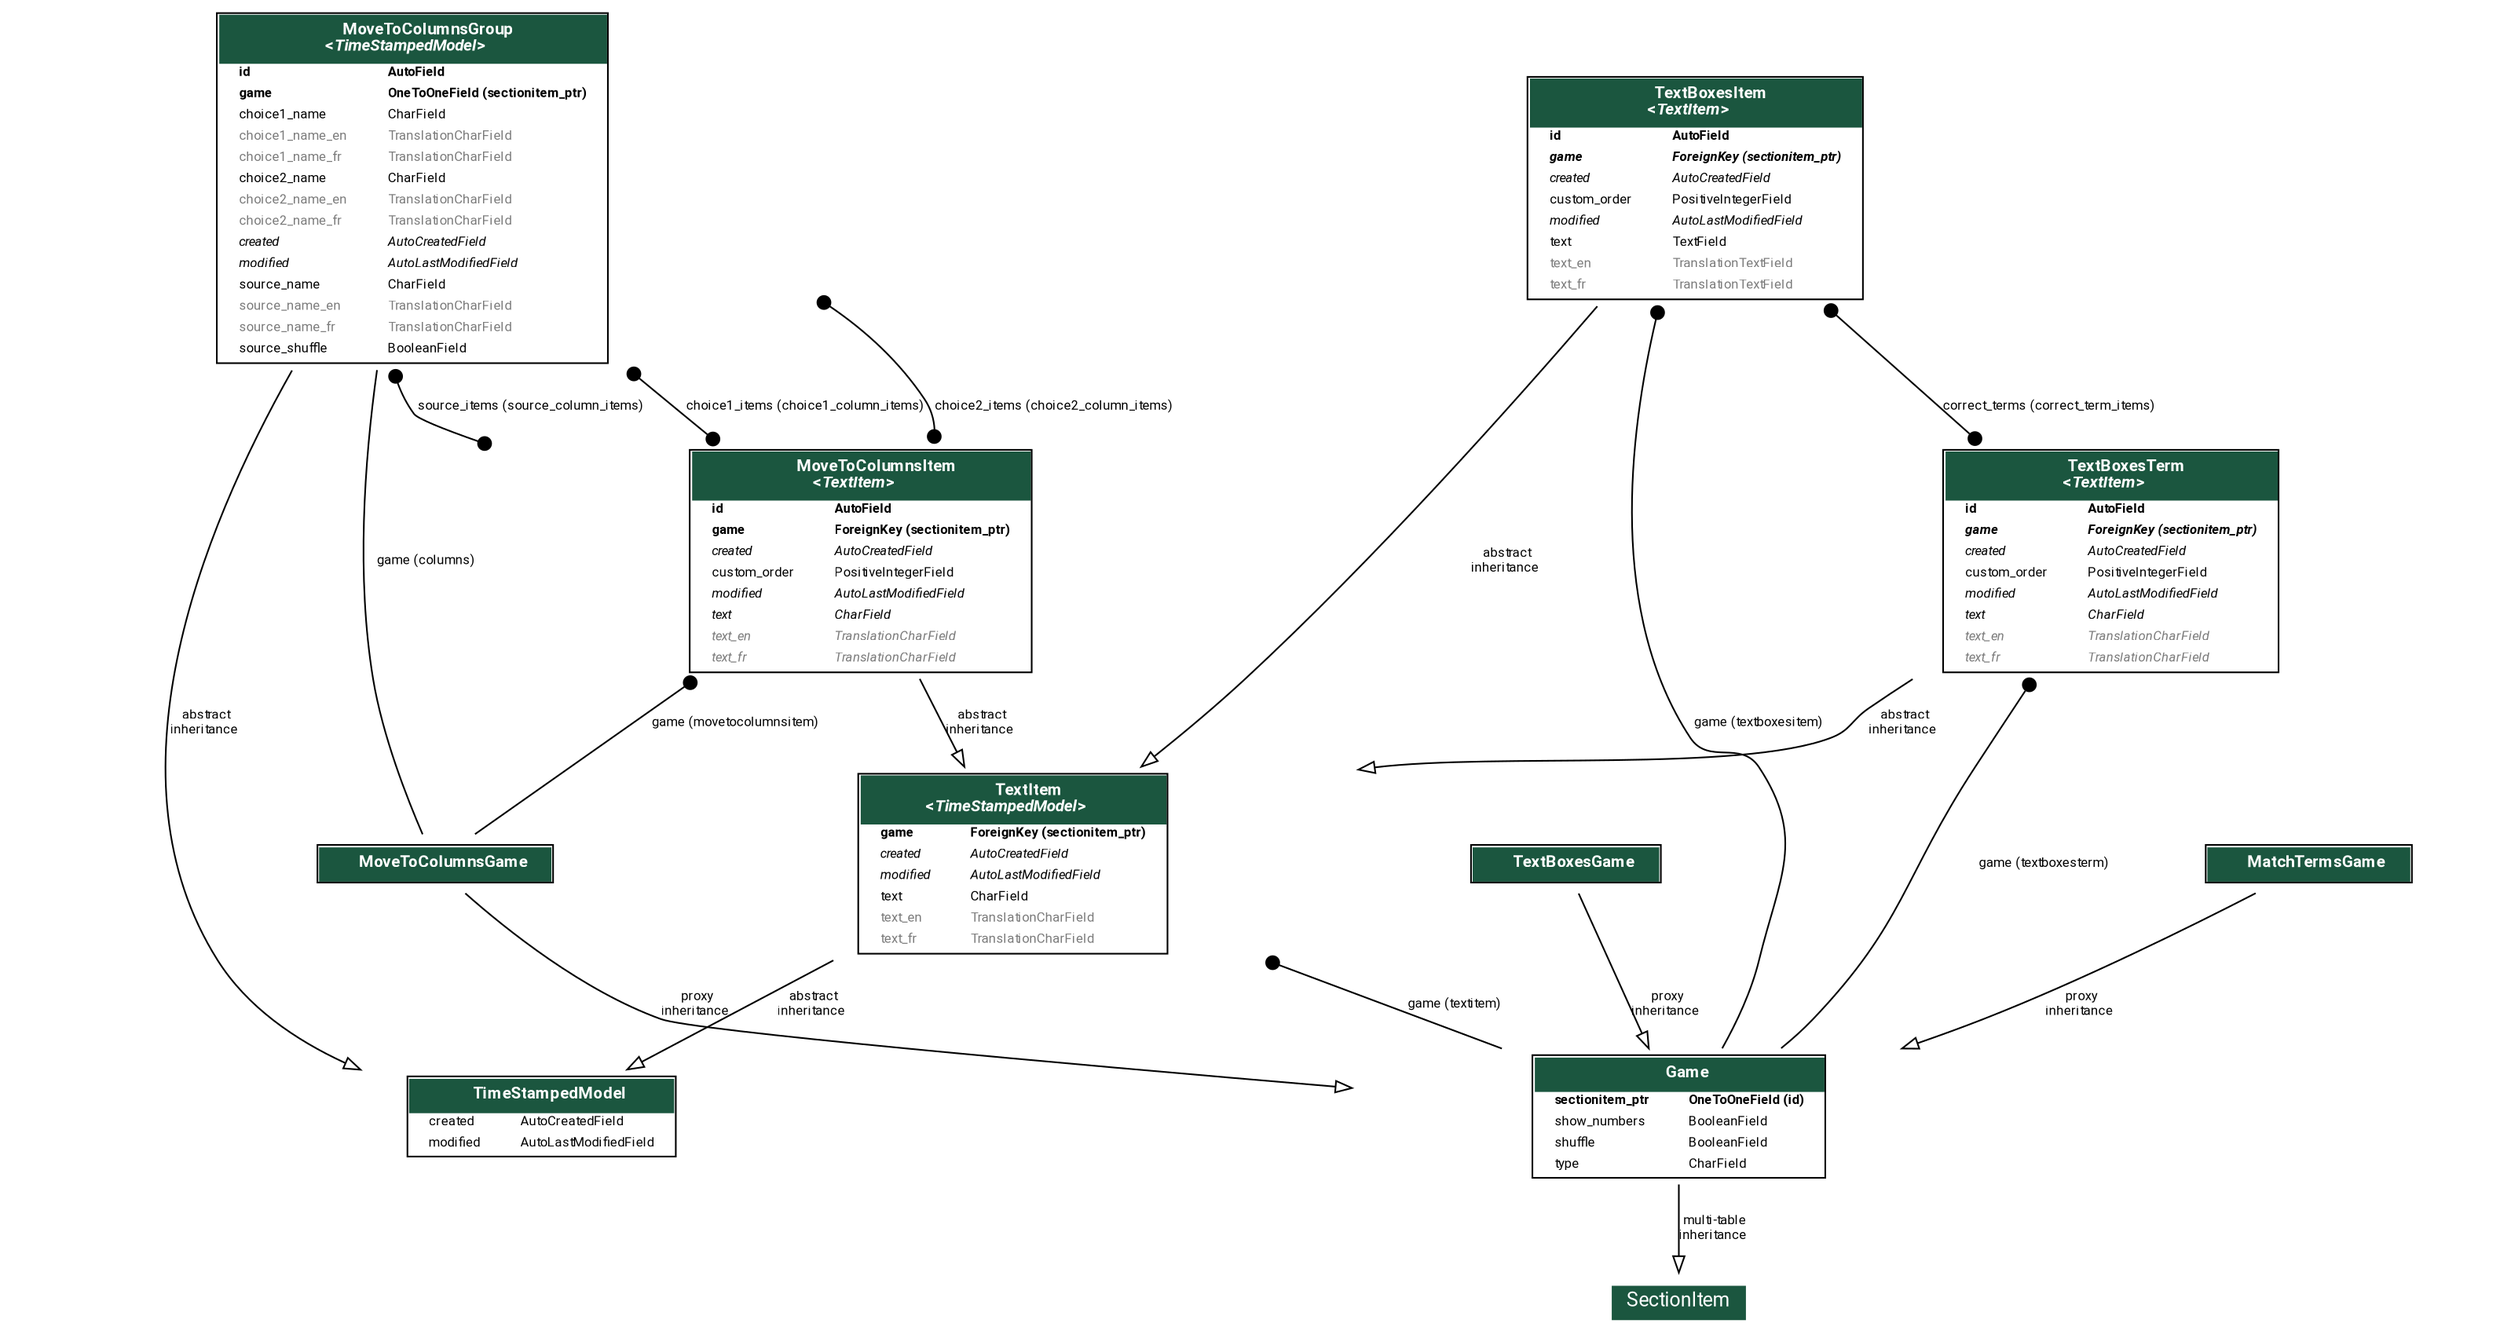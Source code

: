 digraph model_graph {
	graph [bb="0,0,1920,810",
		fontname=Roboto,
		fontsize=8,
		rankdir=TB,
		splines=true
	];
	node [fontname=Roboto,
		fontsize=8,
		label="\N",
		shape=plaintext
	];
	edge [fontname=Roboto,
		fontsize=8
	];
	games_models_TextItem	[height=1.6389,
		label=<
    <TABLE BGCOLOR="white" BORDER="1" CELLBORDER="0" CELLSPACING="0">
    <TR><TD COLSPAN="2" CELLPADDING="5" ALIGN="CENTER" BGCOLOR="#1b563f">
    <FONT FACE="Roboto" COLOR="white" POINT-SIZE="10"><B>
    TextItem<BR/>&lt;<FONT FACE="Roboto"><I>TimeStampedModel</I></FONT>&gt;
    </B></FONT></TD></TR>
  
  
    <TR><TD ALIGN="LEFT" BORDER="0">
    <FONT FACE="Roboto"><B>game</B></FONT>
    </TD><TD ALIGN="LEFT">
    <FONT FACE="Roboto"><B>ForeignKey (sectionitem_ptr)</B></FONT>
    </TD></TR>
  
  
  
    <TR><TD ALIGN="LEFT" BORDER="0">
    <FONT FACE="Roboto"><I>created</I></FONT>
    </TD><TD ALIGN="LEFT">
    <FONT FACE="Roboto"><I>AutoCreatedField</I></FONT>
    </TD></TR>
  
  
  
    <TR><TD ALIGN="LEFT" BORDER="0">
    <FONT FACE="Roboto"><I>modified</I></FONT>
    </TD><TD ALIGN="LEFT">
    <FONT FACE="Roboto"><I>AutoLastModifiedField</I></FONT>
    </TD></TR>
  
  
  
    <TR><TD ALIGN="LEFT" BORDER="0">
    <FONT FACE="Roboto">text</FONT>
    </TD><TD ALIGN="LEFT">
    <FONT FACE="Roboto">CharField</FONT>
    </TD></TR>
  
  
  
    <TR><TD ALIGN="LEFT" BORDER="0">
    <FONT COLOR="#7B7B7B" FACE="Roboto">text_en</FONT>
    </TD><TD ALIGN="LEFT">
    <FONT COLOR="#7B7B7B" FACE="Roboto">TranslationCharField</FONT>
    </TD></TR>
  
  
  
    <TR><TD ALIGN="LEFT" BORDER="0">
    <FONT COLOR="#7B7B7B" FACE="Roboto">text_fr</FONT>
    </TD><TD ALIGN="LEFT">
    <FONT COLOR="#7B7B7B" FACE="Roboto">TranslationCharField</FONT>
    </TD></TR>
  
  
    </TABLE>
    >,
		pos="764,286",
		width=5.8611];
	model_utils_models_TimeStampedModel	[height=0.79167,
		label=<
    <TABLE BGCOLOR="white" BORDER="1" CELLBORDER="0" CELLSPACING="0">
    <TR><TD COLSPAN="2" CELLPADDING="5" ALIGN="CENTER" BGCOLOR="#1b563f">
    <FONT FACE="Roboto" COLOR="white" POINT-SIZE="10"><B>
    TimeStampedModel
    </B></FONT></TD></TR>
  
  
    <TR><TD ALIGN="LEFT" BORDER="0">
    <FONT FACE="Roboto">created</FONT>
    </TD><TD ALIGN="LEFT">
    <FONT FACE="Roboto">AutoCreatedField</FONT>
    </TD></TR>
  
  
  
    <TR><TD ALIGN="LEFT" BORDER="0">
    <FONT FACE="Roboto">modified</FONT>
    </TD><TD ALIGN="LEFT">
    <FONT FACE="Roboto">AutoLastModifiedField</FONT>
    </TD></TR>
  
  
    </TABLE>
    >,
		pos="477,131.5",
		width=5.125];
	games_models_TextItem -> model_utils_models_TimeStampedModel	[arrowhead=empty,
		arrowtail=none,
		dir=both,
		label=" abstract\ninheritance",
		lp="661.5,200",
		pos="e,528.5,159.87 655.09,227.13 615.54,206.12 572.27,183.12 538.28,165.06"];
	games_models_Game	[height=1.1528,
		label=<
    <TABLE BGCOLOR="white" BORDER="1" CELLBORDER="0" CELLSPACING="0">
    <TR><TD COLSPAN="2" CELLPADDING="5" ALIGN="CENTER" BGCOLOR="#1b563f">
    <FONT FACE="Roboto" COLOR="white" POINT-SIZE="10"><B>
    Game
    </B></FONT></TD></TR>
  
  
    <TR><TD ALIGN="LEFT" BORDER="0">
    <FONT FACE="Roboto"><B>sectionitem_ptr</B></FONT>
    </TD><TD ALIGN="LEFT">
    <FONT FACE="Roboto"><B>OneToOneField (id)</B></FONT>
    </TD></TR>
  
  
  
    <TR><TD ALIGN="LEFT" BORDER="0">
    <FONT FACE="Roboto">show_numbers</FONT>
    </TD><TD ALIGN="LEFT">
    <FONT FACE="Roboto">BooleanField</FONT>
    </TD></TR>
  
  
  
    <TR><TD ALIGN="LEFT" BORDER="0">
    <FONT FACE="Roboto">shuffle</FONT>
    </TD><TD ALIGN="LEFT">
    <FONT FACE="Roboto">BooleanField</FONT>
    </TD></TR>
  
  
  
    <TR><TD ALIGN="LEFT" BORDER="0">
    <FONT FACE="Roboto">type</FONT>
    </TD><TD ALIGN="LEFT">
    <FONT FACE="Roboto">CharField</FONT>
    </TD></TR>
  
  
    </TABLE>
    >,
		pos="1170,131.5",
		width=5.5417];
	games_models_TextItem -> games_models_Game	[arrowhead=none,
		arrowtail=dot,
		dir=both,
		label=" game (textitem)",
		lp="1069.5,200",
		pos="s,913.81,227.04 921.94,223.93 950.87,212.88 980.81,201.53 1009,191 1024.7,185.12 1041.4,178.99 1057.7,173"];
	courses_models_SectionItem	[height=0.5,
		label=<
  <TABLE BGCOLOR="white" BORDER="0" CELLBORDER="0" CELLSPACING="0">
  <TR><TD COLSPAN="2" CELLPADDING="4" ALIGN="CENTER" BGCOLOR="#1b563f">
  <FONT FACE="Roboto" POINT-SIZE="12" COLOR="white">SectionItem</FONT>
  </TD></TR>
  </TABLE>
  >,
		pos="1170,18",
		width=1.9444];
	games_models_Game -> courses_models_SectionItem	[arrowhead=empty,
		arrowtail=none,
		dir=both,
		label=" multi-table\ninheritance",
		lp="1215.5,63",
		pos="e,1170,35.904 1170,90.246 1170,75.918 1170,60.108 1170,47.028"];
	games_models_TextBoxesGame	[height=0.5,
		label=<
    <TABLE BGCOLOR="white" BORDER="1" CELLBORDER="0" CELLSPACING="0">
    <TR><TD COLSPAN="2" CELLPADDING="5" ALIGN="CENTER" BGCOLOR="#1b563f">
    <FONT FACE="Roboto" COLOR="white" POINT-SIZE="10"><B>
    TextBoxesGame
    </B></FONT></TD></TR>
  
    </TABLE>
    >,
		pos="1102,286",
		width=3.0278];
	games_models_TextBoxesGame -> games_models_Game	[arrowhead=empty,
		arrowtail=none,
		dir=both,
		label=" proxy\ninheritance",
		lp="1183.5,200",
		pos="e,1150.3,172.99 1108.9,268.26 1116.7,249.39 1129.9,217.83 1142,191 1143.2,188.44 1144.4,185.83 1145.6,183.19"];
	games_models_TextBoxesTerm	[height=2,
		label=<
    <TABLE BGCOLOR="white" BORDER="1" CELLBORDER="0" CELLSPACING="0">
    <TR><TD COLSPAN="2" CELLPADDING="5" ALIGN="CENTER" BGCOLOR="#1b563f">
    <FONT FACE="Roboto" COLOR="white" POINT-SIZE="10"><B>
    TextBoxesTerm<BR/>&lt;<FONT FACE="Roboto"><I>TextItem</I></FONT>&gt;
    </B></FONT></TD></TR>
  
  
    <TR><TD ALIGN="LEFT" BORDER="0">
    <FONT FACE="Roboto"><B>id</B></FONT>
    </TD><TD ALIGN="LEFT">
    <FONT FACE="Roboto"><B>AutoField</B></FONT>
    </TD></TR>
  
  
  
    <TR><TD ALIGN="LEFT" BORDER="0">
    <FONT FACE="Roboto"><I><B>game</B></I></FONT>
    </TD><TD ALIGN="LEFT">
    <FONT FACE="Roboto"><I><B>ForeignKey (sectionitem_ptr)</B></I></FONT>
    </TD></TR>
  
  
  
    <TR><TD ALIGN="LEFT" BORDER="0">
    <FONT FACE="Roboto"><I>created</I></FONT>
    </TD><TD ALIGN="LEFT">
    <FONT FACE="Roboto"><I>AutoCreatedField</I></FONT>
    </TD></TR>
  
  
  
    <TR><TD ALIGN="LEFT" BORDER="0">
    <FONT FACE="Roboto">custom_order</FONT>
    </TD><TD ALIGN="LEFT">
    <FONT FACE="Roboto">PositiveIntegerField</FONT>
    </TD></TR>
  
  
  
    <TR><TD ALIGN="LEFT" BORDER="0">
    <FONT FACE="Roboto"><I>modified</I></FONT>
    </TD><TD ALIGN="LEFT">
    <FONT FACE="Roboto"><I>AutoLastModifiedField</I></FONT>
    </TD></TR>
  
  
  
    <TR><TD ALIGN="LEFT" BORDER="0">
    <FONT FACE="Roboto"><I>text</I></FONT>
    </TD><TD ALIGN="LEFT">
    <FONT FACE="Roboto"><I>CharField</I></FONT>
    </TD></TR>
  
  
  
    <TR><TD ALIGN="LEFT" BORDER="0">
    <FONT COLOR="#7B7B7B" FACE="Roboto"><I>text_en</I></FONT>
    </TD><TD ALIGN="LEFT">
    <FONT COLOR="#7B7B7B" FACE="Roboto"><I>TranslationCharField</I></FONT>
    </TD></TR>
  
  
  
    <TR><TD ALIGN="LEFT" BORDER="0">
    <FONT COLOR="#7B7B7B" FACE="Roboto"><I>text_fr</I></FONT>
    </TD><TD ALIGN="LEFT">
    <FONT COLOR="#7B7B7B" FACE="Roboto"><I>TranslationCharField</I></FONT>
    </TD></TR>
  
  
    </TABLE>
    >,
		pos="1493,471",
		width=6.2778];
	games_models_TextBoxesTerm -> games_models_TextItem	[arrowhead=empty,
		arrowtail=none,
		dir=both,
		label=" abstract\ninheritance",
		lp="1459.5,372",
		pos="e,974.87,343.55 1437.5,399.15 1422.7,382.29 1408,367.78 1398,363 1358.7,344.3 1064.4,351.04 986.19,344.77"];
	games_models_TextBoxesTerm -> games_models_Game	[arrowhead=none,
		arrowtail=dot,
		dir=both,
		label=" game (textboxesterm)",
		lp="1570,286",
		pos="s,1511.6,399.27 1511.4,390.44 1510.7,380.86 1508.5,371.48 1504,363 1456.1,271.77 1353.9,209.55 1275.1,172.96"];
	games_models_TextBoxesItem	[height=2,
		label=<
    <TABLE BGCOLOR="white" BORDER="1" CELLBORDER="0" CELLSPACING="0">
    <TR><TD COLSPAN="2" CELLPADDING="5" ALIGN="CENTER" BGCOLOR="#1b563f">
    <FONT FACE="Roboto" COLOR="white" POINT-SIZE="10"><B>
    TextBoxesItem<BR/>&lt;<FONT FACE="Roboto"><I>TextItem</I></FONT>&gt;
    </B></FONT></TD></TR>
  
  
    <TR><TD ALIGN="LEFT" BORDER="0">
    <FONT FACE="Roboto"><B>id</B></FONT>
    </TD><TD ALIGN="LEFT">
    <FONT FACE="Roboto"><B>AutoField</B></FONT>
    </TD></TR>
  
  
  
    <TR><TD ALIGN="LEFT" BORDER="0">
    <FONT FACE="Roboto"><I><B>game</B></I></FONT>
    </TD><TD ALIGN="LEFT">
    <FONT FACE="Roboto"><I><B>ForeignKey (sectionitem_ptr)</B></I></FONT>
    </TD></TR>
  
  
  
    <TR><TD ALIGN="LEFT" BORDER="0">
    <FONT FACE="Roboto"><I>created</I></FONT>
    </TD><TD ALIGN="LEFT">
    <FONT FACE="Roboto"><I>AutoCreatedField</I></FONT>
    </TD></TR>
  
  
  
    <TR><TD ALIGN="LEFT" BORDER="0">
    <FONT FACE="Roboto">custom_order</FONT>
    </TD><TD ALIGN="LEFT">
    <FONT FACE="Roboto">PositiveIntegerField</FONT>
    </TD></TR>
  
  
  
    <TR><TD ALIGN="LEFT" BORDER="0">
    <FONT FACE="Roboto"><I>modified</I></FONT>
    </TD><TD ALIGN="LEFT">
    <FONT FACE="Roboto"><I>AutoLastModifiedField</I></FONT>
    </TD></TR>
  
  
  
    <TR><TD ALIGN="LEFT" BORDER="0">
    <FONT FACE="Roboto">text</FONT>
    </TD><TD ALIGN="LEFT">
    <FONT FACE="Roboto">TextField</FONT>
    </TD></TR>
  
  
  
    <TR><TD ALIGN="LEFT" BORDER="0">
    <FONT COLOR="#7B7B7B" FACE="Roboto">text_en</FONT>
    </TD><TD ALIGN="LEFT">
    <FONT COLOR="#7B7B7B" FACE="Roboto">TranslationTextField</FONT>
    </TD></TR>
  
  
  
    <TR><TD ALIGN="LEFT" BORDER="0">
    <FONT COLOR="#7B7B7B" FACE="Roboto">text_fr</FONT>
    </TD><TD ALIGN="LEFT">
    <FONT COLOR="#7B7B7B" FACE="Roboto">TranslationTextField</FONT>
    </TD></TR>
  
  
    </TABLE>
    >,
		pos="1239,699",
		width=6.2778];
	games_models_TextBoxesItem -> games_models_TextItem	[arrowhead=empty,
		arrowtail=none,
		dir=both,
		label=" abstract\ninheritance",
		lp="1105.5,471",
		pos="e,833.8,344.84 1161.9,627.08 1138.3,605.67 1112.2,582.23 1088,561 1005.1,488.41 908.53,407.14 842.51,352.09"];
	games_models_TextBoxesItem -> games_models_Game	[arrowhead=none,
		arrowtail=dot,
		dir=both,
		label=" game (textboxesitem)",
		lp="1313,372",
		pos="s,1238.4,627.19 1238.3,618.3 1236.8,480.46 1233,210.34 1225,191 1222.3,184.56 1218.6,178.4 1214.4,172.66"];
	games_models_TextBoxesItem -> games_models_TextBoxesTerm	[arrowhead=dot,
		arrowtail=dot,
		dir=both,
		label=" correct_terms (correct_term_items)",
		lp="1519.5,565.5",
		pos="s,1318.7,627.11 e,1413.6,542.64 1325.1,621.38 1351.5,597.89 1380.6,572.04 1407,548.55"];
	games_models_MoveToColumnsGame	[height=0.5,
		label=<
    <TABLE BGCOLOR="white" BORDER="1" CELLBORDER="0" CELLSPACING="0">
    <TR><TD COLSPAN="2" CELLPADDING="5" ALIGN="CENTER" BGCOLOR="#1b563f">
    <FONT FACE="Roboto" COLOR="white" POINT-SIZE="10"><B>
    MoveToColumnsGame
    </B></FONT></TD></TR>
  
    </TABLE>
    >,
		pos="411,286",
		width=3.4444];
	games_models_MoveToColumnsGame -> games_models_Game	[arrowhead=empty,
		arrowtail=none,
		dir=both,
		label=" proxy\ninheritance",
		lp="548.5,200",
		pos="e,970.89,148.46 422.34,268.23 438.32,246.16 469.71,208.17 507,191 517.4,186.21 769.36,164.9 959.59,149.38"];
	games_models_MoveToColumnsItem	[height=2,
		label=<
    <TABLE BGCOLOR="white" BORDER="1" CELLBORDER="0" CELLSPACING="0">
    <TR><TD COLSPAN="2" CELLPADDING="5" ALIGN="CENTER" BGCOLOR="#1b563f">
    <FONT FACE="Roboto" COLOR="white" POINT-SIZE="10"><B>
    MoveToColumnsItem<BR/>&lt;<FONT FACE="Roboto"><I>TextItem</I></FONT>&gt;
    </B></FONT></TD></TR>
  
  
    <TR><TD ALIGN="LEFT" BORDER="0">
    <FONT FACE="Roboto"><B>id</B></FONT>
    </TD><TD ALIGN="LEFT">
    <FONT FACE="Roboto"><B>AutoField</B></FONT>
    </TD></TR>
  
  
  
    <TR><TD ALIGN="LEFT" BORDER="0">
    <FONT FACE="Roboto"><B>game</B></FONT>
    </TD><TD ALIGN="LEFT">
    <FONT FACE="Roboto"><B>ForeignKey (sectionitem_ptr)</B></FONT>
    </TD></TR>
  
  
  
    <TR><TD ALIGN="LEFT" BORDER="0">
    <FONT FACE="Roboto"><I>created</I></FONT>
    </TD><TD ALIGN="LEFT">
    <FONT FACE="Roboto"><I>AutoCreatedField</I></FONT>
    </TD></TR>
  
  
  
    <TR><TD ALIGN="LEFT" BORDER="0">
    <FONT FACE="Roboto">custom_order</FONT>
    </TD><TD ALIGN="LEFT">
    <FONT FACE="Roboto">PositiveIntegerField</FONT>
    </TD></TR>
  
  
  
    <TR><TD ALIGN="LEFT" BORDER="0">
    <FONT FACE="Roboto"><I>modified</I></FONT>
    </TD><TD ALIGN="LEFT">
    <FONT FACE="Roboto"><I>AutoLastModifiedField</I></FONT>
    </TD></TR>
  
  
  
    <TR><TD ALIGN="LEFT" BORDER="0">
    <FONT FACE="Roboto"><I>text</I></FONT>
    </TD><TD ALIGN="LEFT">
    <FONT FACE="Roboto"><I>CharField</I></FONT>
    </TD></TR>
  
  
  
    <TR><TD ALIGN="LEFT" BORDER="0">
    <FONT COLOR="#7B7B7B" FACE="Roboto"><I>text_en</I></FONT>
    </TD><TD ALIGN="LEFT">
    <FONT COLOR="#7B7B7B" FACE="Roboto"><I>TranslationCharField</I></FONT>
    </TD></TR>
  
  
  
    <TR><TD ALIGN="LEFT" BORDER="0">
    <FONT COLOR="#7B7B7B" FACE="Roboto"><I>text_fr</I></FONT>
    </TD><TD ALIGN="LEFT">
    <FONT COLOR="#7B7B7B" FACE="Roboto"><I>TranslationCharField</I></FONT>
    </TD></TR>
  
  
    </TABLE>
    >,
		pos="572,471",
		width=6.2778];
	games_models_MoveToColumnsItem -> games_models_TextItem	[arrowhead=empty,
		arrowtail=none,
		dir=both,
		label=" abstract\ninheritance",
		lp="741.5,372",
		pos="e,717.9,344.77 664.32,399.05 671.12,393.1 677.75,387.04 684,381 692.94,372.36 701.93,362.81 710.5,353.2"];
	games_models_MoveToColumnsItem -> games_models_MoveToColumnsGame	[arrowhead=none,
		arrowtail=dot,
		dir=both,
		label=" game (movetocolumnsitem)",
		lp="586,372",
		pos="s,509.75,399.25 503.97,392.68 474.9,359.64 443.61,324.07 425.76,303.77"];
	games_models_MoveToColumnsGroup	[height=3.0833,
		label=<
    <TABLE BGCOLOR="white" BORDER="1" CELLBORDER="0" CELLSPACING="0">
    <TR><TD COLSPAN="2" CELLPADDING="5" ALIGN="CENTER" BGCOLOR="#1b563f">
    <FONT FACE="Roboto" COLOR="white" POINT-SIZE="10"><B>
    MoveToColumnsGroup<BR/>&lt;<FONT FACE="Roboto"><I>TimeStampedModel</I></FONT>&gt;
    </B></FONT></TD></TR>
  
  
    <TR><TD ALIGN="LEFT" BORDER="0">
    <FONT FACE="Roboto"><B>id</B></FONT>
    </TD><TD ALIGN="LEFT">
    <FONT FACE="Roboto"><B>AutoField</B></FONT>
    </TD></TR>
  
  
  
    <TR><TD ALIGN="LEFT" BORDER="0">
    <FONT FACE="Roboto"><B>game</B></FONT>
    </TD><TD ALIGN="LEFT">
    <FONT FACE="Roboto"><B>OneToOneField (sectionitem_ptr)</B></FONT>
    </TD></TR>
  
  
  
    <TR><TD ALIGN="LEFT" BORDER="0">
    <FONT FACE="Roboto">choice1_name</FONT>
    </TD><TD ALIGN="LEFT">
    <FONT FACE="Roboto">CharField</FONT>
    </TD></TR>
  
  
  
    <TR><TD ALIGN="LEFT" BORDER="0">
    <FONT COLOR="#7B7B7B" FACE="Roboto">choice1_name_en</FONT>
    </TD><TD ALIGN="LEFT">
    <FONT COLOR="#7B7B7B" FACE="Roboto">TranslationCharField</FONT>
    </TD></TR>
  
  
  
    <TR><TD ALIGN="LEFT" BORDER="0">
    <FONT COLOR="#7B7B7B" FACE="Roboto">choice1_name_fr</FONT>
    </TD><TD ALIGN="LEFT">
    <FONT COLOR="#7B7B7B" FACE="Roboto">TranslationCharField</FONT>
    </TD></TR>
  
  
  
    <TR><TD ALIGN="LEFT" BORDER="0">
    <FONT FACE="Roboto">choice2_name</FONT>
    </TD><TD ALIGN="LEFT">
    <FONT FACE="Roboto">CharField</FONT>
    </TD></TR>
  
  
  
    <TR><TD ALIGN="LEFT" BORDER="0">
    <FONT COLOR="#7B7B7B" FACE="Roboto">choice2_name_en</FONT>
    </TD><TD ALIGN="LEFT">
    <FONT COLOR="#7B7B7B" FACE="Roboto">TranslationCharField</FONT>
    </TD></TR>
  
  
  
    <TR><TD ALIGN="LEFT" BORDER="0">
    <FONT COLOR="#7B7B7B" FACE="Roboto">choice2_name_fr</FONT>
    </TD><TD ALIGN="LEFT">
    <FONT COLOR="#7B7B7B" FACE="Roboto">TranslationCharField</FONT>
    </TD></TR>
  
  
  
    <TR><TD ALIGN="LEFT" BORDER="0">
    <FONT FACE="Roboto"><I>created</I></FONT>
    </TD><TD ALIGN="LEFT">
    <FONT FACE="Roboto"><I>AutoCreatedField</I></FONT>
    </TD></TR>
  
  
  
    <TR><TD ALIGN="LEFT" BORDER="0">
    <FONT FACE="Roboto"><I>modified</I></FONT>
    </TD><TD ALIGN="LEFT">
    <FONT FACE="Roboto"><I>AutoLastModifiedField</I></FONT>
    </TD></TR>
  
  
  
    <TR><TD ALIGN="LEFT" BORDER="0">
    <FONT FACE="Roboto">source_name</FONT>
    </TD><TD ALIGN="LEFT">
    <FONT FACE="Roboto">CharField</FONT>
    </TD></TR>
  
  
  
    <TR><TD ALIGN="LEFT" BORDER="0">
    <FONT COLOR="#7B7B7B" FACE="Roboto">source_name_en</FONT>
    </TD><TD ALIGN="LEFT">
    <FONT COLOR="#7B7B7B" FACE="Roboto">TranslationCharField</FONT>
    </TD></TR>
  
  
  
    <TR><TD ALIGN="LEFT" BORDER="0">
    <FONT COLOR="#7B7B7B" FACE="Roboto">source_name_fr</FONT>
    </TD><TD ALIGN="LEFT">
    <FONT COLOR="#7B7B7B" FACE="Roboto">TranslationCharField</FONT>
    </TD></TR>
  
  
  
    <TR><TD ALIGN="LEFT" BORDER="0">
    <FONT FACE="Roboto">source_shuffle</FONT>
    </TD><TD ALIGN="LEFT">
    <FONT FACE="Roboto">BooleanField</FONT>
    </TD></TR>
  
  
    </TABLE>
    >,
		pos="248,699",
		width=6.8889];
	games_models_MoveToColumnsGroup -> model_utils_models_TimeStampedModel	[arrowhead=empty,
		arrowtail=none,
		dir=both,
		label=" abstract\ninheritance",
		lp="191.5,372",
		pos="e,395.41,159.99 179.23,588.03 146.78,521.8 120.9,436.37 150,363 189.98,262.18 302.86,198.59 384.82,164.33"];
	games_models_MoveToColumnsGroup -> games_models_MoveToColumnsGame	[arrowhead=none,
		arrowtail=none,
		dir=both,
		label=" game (columns)",
		lp="280.5,471",
		pos="210.45,588.09 196.89,528.54 191.84,455.75 224,399 251.61,350.27 309.8,320.45 353.98,303.96"];
	games_models_MoveToColumnsGroup -> games_models_MoveToColumnsItem	[arrowhead=dot,
		arrowtail=dot,
		dir=both,
		label=" source_items (source_column_items)",
		lp="380.5,565.5",
		pos="s,235.44,588.12 e,346.01,539.36 238.12,579.98 240.75,573.18 244.31,566.77 249,561 272.8,531.7 295.43,552.36 332,543 333.88,542.52 \
335.77,542.03 337.66,541.54"];
	games_models_MoveToColumnsGroup -> games_models_MoveToColumnsItem	[arrowhead=dot,
		arrowtail=dot,
		dir=both,
		label=" choice1_items (choice1_column_items)",
		lp="660,565.5",
		pos="s,490.35,588.01 e,535.41,542.99 497.31,582.54 502.36,578.47 507.27,574.29 512,570 518.62,564 524.76,557.1 530.39,549.8"];
	games_models_MoveToColumnsGroup -> games_models_MoveToColumnsItem	[arrowhead=dot,
		arrowtail=dot,
		dir=both,
		label=" choice2_items (choice2_column_items)",
		lp="945,565.5",
		pos="s,495.95,671.14 e,797.89,519.13 504.65,669.8 631.03,650.08 764.48,618.41 803,570 817.45,551.84 815.88,536.99 804.33,524.86"];
	games_models_MatchTermsGame	[height=0.5,
		label=<
    <TABLE BGCOLOR="white" BORDER="1" CELLBORDER="0" CELLSPACING="0">
    <TR><TD COLSPAN="2" CELLPADDING="5" ALIGN="CENTER" BGCOLOR="#1b563f">
    <FONT FACE="Roboto" COLOR="white" POINT-SIZE="10"><B>
    MatchTermsGame
    </B></FONT></TD></TR>
  
    </TABLE>
    >,
		pos="1807,286",
		width=3.1389];
	games_models_MatchTermsGame -> games_models_Game	[arrowhead=empty,
		arrowtail=none,
		dir=both,
		label=" proxy\ninheritance",
		lp="1653.5,200",
		pos="e,1369.4,155.28 1774.5,268.1 1749.3,255.47 1713.1,238.47 1680,227 1584.2,193.82 1474.1,171.55 1380.7,157.01"];
	"\n\n\n"	[height=0.5,
		pos="1510,699",
		width=0.75];
}
